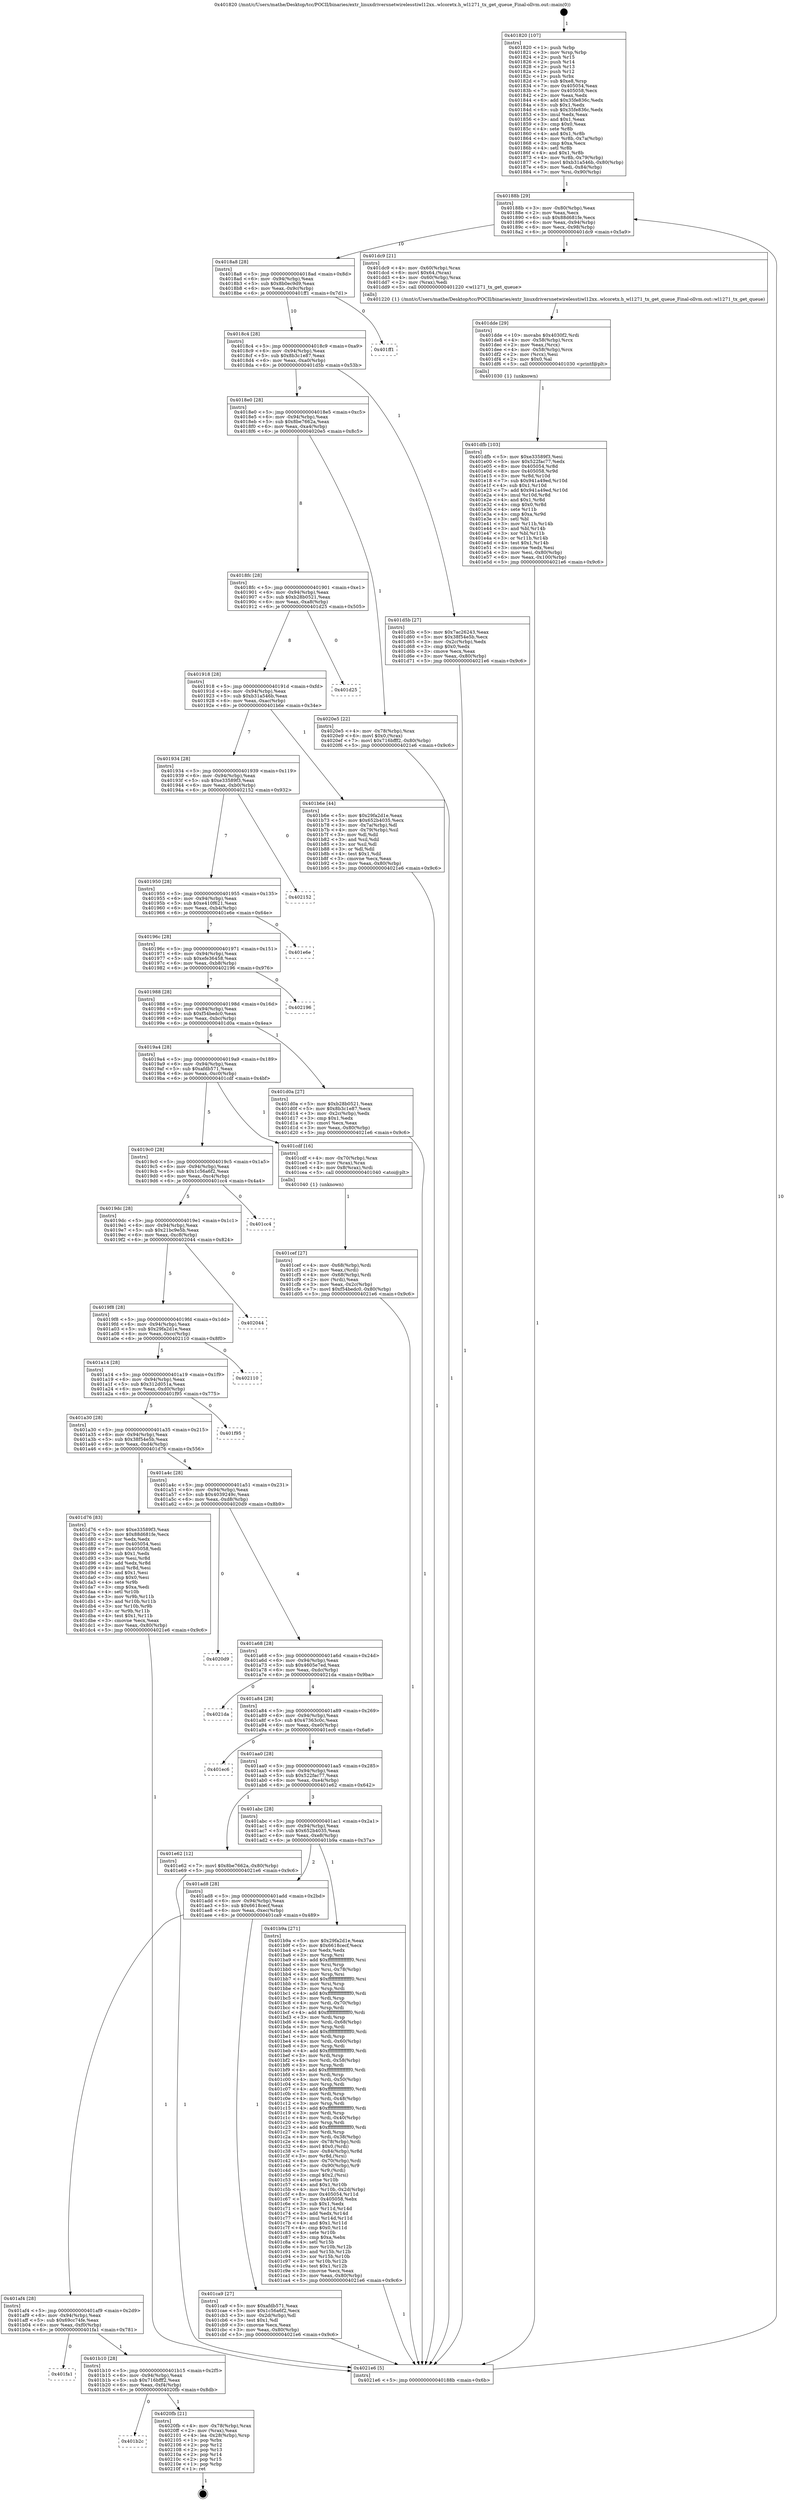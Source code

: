 digraph "0x401820" {
  label = "0x401820 (/mnt/c/Users/mathe/Desktop/tcc/POCII/binaries/extr_linuxdriversnetwirelesstiwl12xx..wlcoretx.h_wl1271_tx_get_queue_Final-ollvm.out::main(0))"
  labelloc = "t"
  node[shape=record]

  Entry [label="",width=0.3,height=0.3,shape=circle,fillcolor=black,style=filled]
  "0x40188b" [label="{
     0x40188b [29]\l
     | [instrs]\l
     &nbsp;&nbsp;0x40188b \<+3\>: mov -0x80(%rbp),%eax\l
     &nbsp;&nbsp;0x40188e \<+2\>: mov %eax,%ecx\l
     &nbsp;&nbsp;0x401890 \<+6\>: sub $0x88d681fe,%ecx\l
     &nbsp;&nbsp;0x401896 \<+6\>: mov %eax,-0x94(%rbp)\l
     &nbsp;&nbsp;0x40189c \<+6\>: mov %ecx,-0x98(%rbp)\l
     &nbsp;&nbsp;0x4018a2 \<+6\>: je 0000000000401dc9 \<main+0x5a9\>\l
  }"]
  "0x401dc9" [label="{
     0x401dc9 [21]\l
     | [instrs]\l
     &nbsp;&nbsp;0x401dc9 \<+4\>: mov -0x60(%rbp),%rax\l
     &nbsp;&nbsp;0x401dcd \<+6\>: movl $0x64,(%rax)\l
     &nbsp;&nbsp;0x401dd3 \<+4\>: mov -0x60(%rbp),%rax\l
     &nbsp;&nbsp;0x401dd7 \<+2\>: mov (%rax),%edi\l
     &nbsp;&nbsp;0x401dd9 \<+5\>: call 0000000000401220 \<wl1271_tx_get_queue\>\l
     | [calls]\l
     &nbsp;&nbsp;0x401220 \{1\} (/mnt/c/Users/mathe/Desktop/tcc/POCII/binaries/extr_linuxdriversnetwirelesstiwl12xx..wlcoretx.h_wl1271_tx_get_queue_Final-ollvm.out::wl1271_tx_get_queue)\l
  }"]
  "0x4018a8" [label="{
     0x4018a8 [28]\l
     | [instrs]\l
     &nbsp;&nbsp;0x4018a8 \<+5\>: jmp 00000000004018ad \<main+0x8d\>\l
     &nbsp;&nbsp;0x4018ad \<+6\>: mov -0x94(%rbp),%eax\l
     &nbsp;&nbsp;0x4018b3 \<+5\>: sub $0x8b0ec9d9,%eax\l
     &nbsp;&nbsp;0x4018b8 \<+6\>: mov %eax,-0x9c(%rbp)\l
     &nbsp;&nbsp;0x4018be \<+6\>: je 0000000000401ff1 \<main+0x7d1\>\l
  }"]
  Exit [label="",width=0.3,height=0.3,shape=circle,fillcolor=black,style=filled,peripheries=2]
  "0x401ff1" [label="{
     0x401ff1\l
  }", style=dashed]
  "0x4018c4" [label="{
     0x4018c4 [28]\l
     | [instrs]\l
     &nbsp;&nbsp;0x4018c4 \<+5\>: jmp 00000000004018c9 \<main+0xa9\>\l
     &nbsp;&nbsp;0x4018c9 \<+6\>: mov -0x94(%rbp),%eax\l
     &nbsp;&nbsp;0x4018cf \<+5\>: sub $0x8b3c1e87,%eax\l
     &nbsp;&nbsp;0x4018d4 \<+6\>: mov %eax,-0xa0(%rbp)\l
     &nbsp;&nbsp;0x4018da \<+6\>: je 0000000000401d5b \<main+0x53b\>\l
  }"]
  "0x401b2c" [label="{
     0x401b2c\l
  }", style=dashed]
  "0x401d5b" [label="{
     0x401d5b [27]\l
     | [instrs]\l
     &nbsp;&nbsp;0x401d5b \<+5\>: mov $0x7ac26243,%eax\l
     &nbsp;&nbsp;0x401d60 \<+5\>: mov $0x38f54e5b,%ecx\l
     &nbsp;&nbsp;0x401d65 \<+3\>: mov -0x2c(%rbp),%edx\l
     &nbsp;&nbsp;0x401d68 \<+3\>: cmp $0x0,%edx\l
     &nbsp;&nbsp;0x401d6b \<+3\>: cmove %ecx,%eax\l
     &nbsp;&nbsp;0x401d6e \<+3\>: mov %eax,-0x80(%rbp)\l
     &nbsp;&nbsp;0x401d71 \<+5\>: jmp 00000000004021e6 \<main+0x9c6\>\l
  }"]
  "0x4018e0" [label="{
     0x4018e0 [28]\l
     | [instrs]\l
     &nbsp;&nbsp;0x4018e0 \<+5\>: jmp 00000000004018e5 \<main+0xc5\>\l
     &nbsp;&nbsp;0x4018e5 \<+6\>: mov -0x94(%rbp),%eax\l
     &nbsp;&nbsp;0x4018eb \<+5\>: sub $0x8be7662a,%eax\l
     &nbsp;&nbsp;0x4018f0 \<+6\>: mov %eax,-0xa4(%rbp)\l
     &nbsp;&nbsp;0x4018f6 \<+6\>: je 00000000004020e5 \<main+0x8c5\>\l
  }"]
  "0x4020fb" [label="{
     0x4020fb [21]\l
     | [instrs]\l
     &nbsp;&nbsp;0x4020fb \<+4\>: mov -0x78(%rbp),%rax\l
     &nbsp;&nbsp;0x4020ff \<+2\>: mov (%rax),%eax\l
     &nbsp;&nbsp;0x402101 \<+4\>: lea -0x28(%rbp),%rsp\l
     &nbsp;&nbsp;0x402105 \<+1\>: pop %rbx\l
     &nbsp;&nbsp;0x402106 \<+2\>: pop %r12\l
     &nbsp;&nbsp;0x402108 \<+2\>: pop %r13\l
     &nbsp;&nbsp;0x40210a \<+2\>: pop %r14\l
     &nbsp;&nbsp;0x40210c \<+2\>: pop %r15\l
     &nbsp;&nbsp;0x40210e \<+1\>: pop %rbp\l
     &nbsp;&nbsp;0x40210f \<+1\>: ret\l
  }"]
  "0x4020e5" [label="{
     0x4020e5 [22]\l
     | [instrs]\l
     &nbsp;&nbsp;0x4020e5 \<+4\>: mov -0x78(%rbp),%rax\l
     &nbsp;&nbsp;0x4020e9 \<+6\>: movl $0x0,(%rax)\l
     &nbsp;&nbsp;0x4020ef \<+7\>: movl $0x716bfff2,-0x80(%rbp)\l
     &nbsp;&nbsp;0x4020f6 \<+5\>: jmp 00000000004021e6 \<main+0x9c6\>\l
  }"]
  "0x4018fc" [label="{
     0x4018fc [28]\l
     | [instrs]\l
     &nbsp;&nbsp;0x4018fc \<+5\>: jmp 0000000000401901 \<main+0xe1\>\l
     &nbsp;&nbsp;0x401901 \<+6\>: mov -0x94(%rbp),%eax\l
     &nbsp;&nbsp;0x401907 \<+5\>: sub $0xb28b0521,%eax\l
     &nbsp;&nbsp;0x40190c \<+6\>: mov %eax,-0xa8(%rbp)\l
     &nbsp;&nbsp;0x401912 \<+6\>: je 0000000000401d25 \<main+0x505\>\l
  }"]
  "0x401b10" [label="{
     0x401b10 [28]\l
     | [instrs]\l
     &nbsp;&nbsp;0x401b10 \<+5\>: jmp 0000000000401b15 \<main+0x2f5\>\l
     &nbsp;&nbsp;0x401b15 \<+6\>: mov -0x94(%rbp),%eax\l
     &nbsp;&nbsp;0x401b1b \<+5\>: sub $0x716bfff2,%eax\l
     &nbsp;&nbsp;0x401b20 \<+6\>: mov %eax,-0xf4(%rbp)\l
     &nbsp;&nbsp;0x401b26 \<+6\>: je 00000000004020fb \<main+0x8db\>\l
  }"]
  "0x401d25" [label="{
     0x401d25\l
  }", style=dashed]
  "0x401918" [label="{
     0x401918 [28]\l
     | [instrs]\l
     &nbsp;&nbsp;0x401918 \<+5\>: jmp 000000000040191d \<main+0xfd\>\l
     &nbsp;&nbsp;0x40191d \<+6\>: mov -0x94(%rbp),%eax\l
     &nbsp;&nbsp;0x401923 \<+5\>: sub $0xb31a546b,%eax\l
     &nbsp;&nbsp;0x401928 \<+6\>: mov %eax,-0xac(%rbp)\l
     &nbsp;&nbsp;0x40192e \<+6\>: je 0000000000401b6e \<main+0x34e\>\l
  }"]
  "0x401fa1" [label="{
     0x401fa1\l
  }", style=dashed]
  "0x401b6e" [label="{
     0x401b6e [44]\l
     | [instrs]\l
     &nbsp;&nbsp;0x401b6e \<+5\>: mov $0x29fa2d1e,%eax\l
     &nbsp;&nbsp;0x401b73 \<+5\>: mov $0x652b4035,%ecx\l
     &nbsp;&nbsp;0x401b78 \<+3\>: mov -0x7a(%rbp),%dl\l
     &nbsp;&nbsp;0x401b7b \<+4\>: mov -0x79(%rbp),%sil\l
     &nbsp;&nbsp;0x401b7f \<+3\>: mov %dl,%dil\l
     &nbsp;&nbsp;0x401b82 \<+3\>: and %sil,%dil\l
     &nbsp;&nbsp;0x401b85 \<+3\>: xor %sil,%dl\l
     &nbsp;&nbsp;0x401b88 \<+3\>: or %dl,%dil\l
     &nbsp;&nbsp;0x401b8b \<+4\>: test $0x1,%dil\l
     &nbsp;&nbsp;0x401b8f \<+3\>: cmovne %ecx,%eax\l
     &nbsp;&nbsp;0x401b92 \<+3\>: mov %eax,-0x80(%rbp)\l
     &nbsp;&nbsp;0x401b95 \<+5\>: jmp 00000000004021e6 \<main+0x9c6\>\l
  }"]
  "0x401934" [label="{
     0x401934 [28]\l
     | [instrs]\l
     &nbsp;&nbsp;0x401934 \<+5\>: jmp 0000000000401939 \<main+0x119\>\l
     &nbsp;&nbsp;0x401939 \<+6\>: mov -0x94(%rbp),%eax\l
     &nbsp;&nbsp;0x40193f \<+5\>: sub $0xe33589f3,%eax\l
     &nbsp;&nbsp;0x401944 \<+6\>: mov %eax,-0xb0(%rbp)\l
     &nbsp;&nbsp;0x40194a \<+6\>: je 0000000000402152 \<main+0x932\>\l
  }"]
  "0x4021e6" [label="{
     0x4021e6 [5]\l
     | [instrs]\l
     &nbsp;&nbsp;0x4021e6 \<+5\>: jmp 000000000040188b \<main+0x6b\>\l
  }"]
  "0x401820" [label="{
     0x401820 [107]\l
     | [instrs]\l
     &nbsp;&nbsp;0x401820 \<+1\>: push %rbp\l
     &nbsp;&nbsp;0x401821 \<+3\>: mov %rsp,%rbp\l
     &nbsp;&nbsp;0x401824 \<+2\>: push %r15\l
     &nbsp;&nbsp;0x401826 \<+2\>: push %r14\l
     &nbsp;&nbsp;0x401828 \<+2\>: push %r13\l
     &nbsp;&nbsp;0x40182a \<+2\>: push %r12\l
     &nbsp;&nbsp;0x40182c \<+1\>: push %rbx\l
     &nbsp;&nbsp;0x40182d \<+7\>: sub $0xe8,%rsp\l
     &nbsp;&nbsp;0x401834 \<+7\>: mov 0x405054,%eax\l
     &nbsp;&nbsp;0x40183b \<+7\>: mov 0x405058,%ecx\l
     &nbsp;&nbsp;0x401842 \<+2\>: mov %eax,%edx\l
     &nbsp;&nbsp;0x401844 \<+6\>: add $0x35fe836c,%edx\l
     &nbsp;&nbsp;0x40184a \<+3\>: sub $0x1,%edx\l
     &nbsp;&nbsp;0x40184d \<+6\>: sub $0x35fe836c,%edx\l
     &nbsp;&nbsp;0x401853 \<+3\>: imul %edx,%eax\l
     &nbsp;&nbsp;0x401856 \<+3\>: and $0x1,%eax\l
     &nbsp;&nbsp;0x401859 \<+3\>: cmp $0x0,%eax\l
     &nbsp;&nbsp;0x40185c \<+4\>: sete %r8b\l
     &nbsp;&nbsp;0x401860 \<+4\>: and $0x1,%r8b\l
     &nbsp;&nbsp;0x401864 \<+4\>: mov %r8b,-0x7a(%rbp)\l
     &nbsp;&nbsp;0x401868 \<+3\>: cmp $0xa,%ecx\l
     &nbsp;&nbsp;0x40186b \<+4\>: setl %r8b\l
     &nbsp;&nbsp;0x40186f \<+4\>: and $0x1,%r8b\l
     &nbsp;&nbsp;0x401873 \<+4\>: mov %r8b,-0x79(%rbp)\l
     &nbsp;&nbsp;0x401877 \<+7\>: movl $0xb31a546b,-0x80(%rbp)\l
     &nbsp;&nbsp;0x40187e \<+6\>: mov %edi,-0x84(%rbp)\l
     &nbsp;&nbsp;0x401884 \<+7\>: mov %rsi,-0x90(%rbp)\l
  }"]
  "0x401dfb" [label="{
     0x401dfb [103]\l
     | [instrs]\l
     &nbsp;&nbsp;0x401dfb \<+5\>: mov $0xe33589f3,%esi\l
     &nbsp;&nbsp;0x401e00 \<+5\>: mov $0x522fac77,%edx\l
     &nbsp;&nbsp;0x401e05 \<+8\>: mov 0x405054,%r8d\l
     &nbsp;&nbsp;0x401e0d \<+8\>: mov 0x405058,%r9d\l
     &nbsp;&nbsp;0x401e15 \<+3\>: mov %r8d,%r10d\l
     &nbsp;&nbsp;0x401e18 \<+7\>: sub $0x941a49ed,%r10d\l
     &nbsp;&nbsp;0x401e1f \<+4\>: sub $0x1,%r10d\l
     &nbsp;&nbsp;0x401e23 \<+7\>: add $0x941a49ed,%r10d\l
     &nbsp;&nbsp;0x401e2a \<+4\>: imul %r10d,%r8d\l
     &nbsp;&nbsp;0x401e2e \<+4\>: and $0x1,%r8d\l
     &nbsp;&nbsp;0x401e32 \<+4\>: cmp $0x0,%r8d\l
     &nbsp;&nbsp;0x401e36 \<+4\>: sete %r11b\l
     &nbsp;&nbsp;0x401e3a \<+4\>: cmp $0xa,%r9d\l
     &nbsp;&nbsp;0x401e3e \<+3\>: setl %bl\l
     &nbsp;&nbsp;0x401e41 \<+3\>: mov %r11b,%r14b\l
     &nbsp;&nbsp;0x401e44 \<+3\>: and %bl,%r14b\l
     &nbsp;&nbsp;0x401e47 \<+3\>: xor %bl,%r11b\l
     &nbsp;&nbsp;0x401e4a \<+3\>: or %r11b,%r14b\l
     &nbsp;&nbsp;0x401e4d \<+4\>: test $0x1,%r14b\l
     &nbsp;&nbsp;0x401e51 \<+3\>: cmovne %edx,%esi\l
     &nbsp;&nbsp;0x401e54 \<+3\>: mov %esi,-0x80(%rbp)\l
     &nbsp;&nbsp;0x401e57 \<+6\>: mov %eax,-0x100(%rbp)\l
     &nbsp;&nbsp;0x401e5d \<+5\>: jmp 00000000004021e6 \<main+0x9c6\>\l
  }"]
  "0x402152" [label="{
     0x402152\l
  }", style=dashed]
  "0x401950" [label="{
     0x401950 [28]\l
     | [instrs]\l
     &nbsp;&nbsp;0x401950 \<+5\>: jmp 0000000000401955 \<main+0x135\>\l
     &nbsp;&nbsp;0x401955 \<+6\>: mov -0x94(%rbp),%eax\l
     &nbsp;&nbsp;0x40195b \<+5\>: sub $0xe410f621,%eax\l
     &nbsp;&nbsp;0x401960 \<+6\>: mov %eax,-0xb4(%rbp)\l
     &nbsp;&nbsp;0x401966 \<+6\>: je 0000000000401e6e \<main+0x64e\>\l
  }"]
  "0x401dde" [label="{
     0x401dde [29]\l
     | [instrs]\l
     &nbsp;&nbsp;0x401dde \<+10\>: movabs $0x4030f2,%rdi\l
     &nbsp;&nbsp;0x401de8 \<+4\>: mov -0x58(%rbp),%rcx\l
     &nbsp;&nbsp;0x401dec \<+2\>: mov %eax,(%rcx)\l
     &nbsp;&nbsp;0x401dee \<+4\>: mov -0x58(%rbp),%rcx\l
     &nbsp;&nbsp;0x401df2 \<+2\>: mov (%rcx),%esi\l
     &nbsp;&nbsp;0x401df4 \<+2\>: mov $0x0,%al\l
     &nbsp;&nbsp;0x401df6 \<+5\>: call 0000000000401030 \<printf@plt\>\l
     | [calls]\l
     &nbsp;&nbsp;0x401030 \{1\} (unknown)\l
  }"]
  "0x401e6e" [label="{
     0x401e6e\l
  }", style=dashed]
  "0x40196c" [label="{
     0x40196c [28]\l
     | [instrs]\l
     &nbsp;&nbsp;0x40196c \<+5\>: jmp 0000000000401971 \<main+0x151\>\l
     &nbsp;&nbsp;0x401971 \<+6\>: mov -0x94(%rbp),%eax\l
     &nbsp;&nbsp;0x401977 \<+5\>: sub $0xefe36458,%eax\l
     &nbsp;&nbsp;0x40197c \<+6\>: mov %eax,-0xb8(%rbp)\l
     &nbsp;&nbsp;0x401982 \<+6\>: je 0000000000402196 \<main+0x976\>\l
  }"]
  "0x401cef" [label="{
     0x401cef [27]\l
     | [instrs]\l
     &nbsp;&nbsp;0x401cef \<+4\>: mov -0x68(%rbp),%rdi\l
     &nbsp;&nbsp;0x401cf3 \<+2\>: mov %eax,(%rdi)\l
     &nbsp;&nbsp;0x401cf5 \<+4\>: mov -0x68(%rbp),%rdi\l
     &nbsp;&nbsp;0x401cf9 \<+2\>: mov (%rdi),%eax\l
     &nbsp;&nbsp;0x401cfb \<+3\>: mov %eax,-0x2c(%rbp)\l
     &nbsp;&nbsp;0x401cfe \<+7\>: movl $0xf54bedc0,-0x80(%rbp)\l
     &nbsp;&nbsp;0x401d05 \<+5\>: jmp 00000000004021e6 \<main+0x9c6\>\l
  }"]
  "0x402196" [label="{
     0x402196\l
  }", style=dashed]
  "0x401988" [label="{
     0x401988 [28]\l
     | [instrs]\l
     &nbsp;&nbsp;0x401988 \<+5\>: jmp 000000000040198d \<main+0x16d\>\l
     &nbsp;&nbsp;0x40198d \<+6\>: mov -0x94(%rbp),%eax\l
     &nbsp;&nbsp;0x401993 \<+5\>: sub $0xf54bedc0,%eax\l
     &nbsp;&nbsp;0x401998 \<+6\>: mov %eax,-0xbc(%rbp)\l
     &nbsp;&nbsp;0x40199e \<+6\>: je 0000000000401d0a \<main+0x4ea\>\l
  }"]
  "0x401af4" [label="{
     0x401af4 [28]\l
     | [instrs]\l
     &nbsp;&nbsp;0x401af4 \<+5\>: jmp 0000000000401af9 \<main+0x2d9\>\l
     &nbsp;&nbsp;0x401af9 \<+6\>: mov -0x94(%rbp),%eax\l
     &nbsp;&nbsp;0x401aff \<+5\>: sub $0x69cc74fe,%eax\l
     &nbsp;&nbsp;0x401b04 \<+6\>: mov %eax,-0xf0(%rbp)\l
     &nbsp;&nbsp;0x401b0a \<+6\>: je 0000000000401fa1 \<main+0x781\>\l
  }"]
  "0x401d0a" [label="{
     0x401d0a [27]\l
     | [instrs]\l
     &nbsp;&nbsp;0x401d0a \<+5\>: mov $0xb28b0521,%eax\l
     &nbsp;&nbsp;0x401d0f \<+5\>: mov $0x8b3c1e87,%ecx\l
     &nbsp;&nbsp;0x401d14 \<+3\>: mov -0x2c(%rbp),%edx\l
     &nbsp;&nbsp;0x401d17 \<+3\>: cmp $0x1,%edx\l
     &nbsp;&nbsp;0x401d1a \<+3\>: cmovl %ecx,%eax\l
     &nbsp;&nbsp;0x401d1d \<+3\>: mov %eax,-0x80(%rbp)\l
     &nbsp;&nbsp;0x401d20 \<+5\>: jmp 00000000004021e6 \<main+0x9c6\>\l
  }"]
  "0x4019a4" [label="{
     0x4019a4 [28]\l
     | [instrs]\l
     &nbsp;&nbsp;0x4019a4 \<+5\>: jmp 00000000004019a9 \<main+0x189\>\l
     &nbsp;&nbsp;0x4019a9 \<+6\>: mov -0x94(%rbp),%eax\l
     &nbsp;&nbsp;0x4019af \<+5\>: sub $0xafdb571,%eax\l
     &nbsp;&nbsp;0x4019b4 \<+6\>: mov %eax,-0xc0(%rbp)\l
     &nbsp;&nbsp;0x4019ba \<+6\>: je 0000000000401cdf \<main+0x4bf\>\l
  }"]
  "0x401ca9" [label="{
     0x401ca9 [27]\l
     | [instrs]\l
     &nbsp;&nbsp;0x401ca9 \<+5\>: mov $0xafdb571,%eax\l
     &nbsp;&nbsp;0x401cae \<+5\>: mov $0x1c56a6f2,%ecx\l
     &nbsp;&nbsp;0x401cb3 \<+3\>: mov -0x2d(%rbp),%dl\l
     &nbsp;&nbsp;0x401cb6 \<+3\>: test $0x1,%dl\l
     &nbsp;&nbsp;0x401cb9 \<+3\>: cmovne %ecx,%eax\l
     &nbsp;&nbsp;0x401cbc \<+3\>: mov %eax,-0x80(%rbp)\l
     &nbsp;&nbsp;0x401cbf \<+5\>: jmp 00000000004021e6 \<main+0x9c6\>\l
  }"]
  "0x401cdf" [label="{
     0x401cdf [16]\l
     | [instrs]\l
     &nbsp;&nbsp;0x401cdf \<+4\>: mov -0x70(%rbp),%rax\l
     &nbsp;&nbsp;0x401ce3 \<+3\>: mov (%rax),%rax\l
     &nbsp;&nbsp;0x401ce6 \<+4\>: mov 0x8(%rax),%rdi\l
     &nbsp;&nbsp;0x401cea \<+5\>: call 0000000000401040 \<atoi@plt\>\l
     | [calls]\l
     &nbsp;&nbsp;0x401040 \{1\} (unknown)\l
  }"]
  "0x4019c0" [label="{
     0x4019c0 [28]\l
     | [instrs]\l
     &nbsp;&nbsp;0x4019c0 \<+5\>: jmp 00000000004019c5 \<main+0x1a5\>\l
     &nbsp;&nbsp;0x4019c5 \<+6\>: mov -0x94(%rbp),%eax\l
     &nbsp;&nbsp;0x4019cb \<+5\>: sub $0x1c56a6f2,%eax\l
     &nbsp;&nbsp;0x4019d0 \<+6\>: mov %eax,-0xc4(%rbp)\l
     &nbsp;&nbsp;0x4019d6 \<+6\>: je 0000000000401cc4 \<main+0x4a4\>\l
  }"]
  "0x401ad8" [label="{
     0x401ad8 [28]\l
     | [instrs]\l
     &nbsp;&nbsp;0x401ad8 \<+5\>: jmp 0000000000401add \<main+0x2bd\>\l
     &nbsp;&nbsp;0x401add \<+6\>: mov -0x94(%rbp),%eax\l
     &nbsp;&nbsp;0x401ae3 \<+5\>: sub $0x6618cecf,%eax\l
     &nbsp;&nbsp;0x401ae8 \<+6\>: mov %eax,-0xec(%rbp)\l
     &nbsp;&nbsp;0x401aee \<+6\>: je 0000000000401ca9 \<main+0x489\>\l
  }"]
  "0x401cc4" [label="{
     0x401cc4\l
  }", style=dashed]
  "0x4019dc" [label="{
     0x4019dc [28]\l
     | [instrs]\l
     &nbsp;&nbsp;0x4019dc \<+5\>: jmp 00000000004019e1 \<main+0x1c1\>\l
     &nbsp;&nbsp;0x4019e1 \<+6\>: mov -0x94(%rbp),%eax\l
     &nbsp;&nbsp;0x4019e7 \<+5\>: sub $0x21bc9e5b,%eax\l
     &nbsp;&nbsp;0x4019ec \<+6\>: mov %eax,-0xc8(%rbp)\l
     &nbsp;&nbsp;0x4019f2 \<+6\>: je 0000000000402044 \<main+0x824\>\l
  }"]
  "0x401b9a" [label="{
     0x401b9a [271]\l
     | [instrs]\l
     &nbsp;&nbsp;0x401b9a \<+5\>: mov $0x29fa2d1e,%eax\l
     &nbsp;&nbsp;0x401b9f \<+5\>: mov $0x6618cecf,%ecx\l
     &nbsp;&nbsp;0x401ba4 \<+2\>: xor %edx,%edx\l
     &nbsp;&nbsp;0x401ba6 \<+3\>: mov %rsp,%rsi\l
     &nbsp;&nbsp;0x401ba9 \<+4\>: add $0xfffffffffffffff0,%rsi\l
     &nbsp;&nbsp;0x401bad \<+3\>: mov %rsi,%rsp\l
     &nbsp;&nbsp;0x401bb0 \<+4\>: mov %rsi,-0x78(%rbp)\l
     &nbsp;&nbsp;0x401bb4 \<+3\>: mov %rsp,%rsi\l
     &nbsp;&nbsp;0x401bb7 \<+4\>: add $0xfffffffffffffff0,%rsi\l
     &nbsp;&nbsp;0x401bbb \<+3\>: mov %rsi,%rsp\l
     &nbsp;&nbsp;0x401bbe \<+3\>: mov %rsp,%rdi\l
     &nbsp;&nbsp;0x401bc1 \<+4\>: add $0xfffffffffffffff0,%rdi\l
     &nbsp;&nbsp;0x401bc5 \<+3\>: mov %rdi,%rsp\l
     &nbsp;&nbsp;0x401bc8 \<+4\>: mov %rdi,-0x70(%rbp)\l
     &nbsp;&nbsp;0x401bcc \<+3\>: mov %rsp,%rdi\l
     &nbsp;&nbsp;0x401bcf \<+4\>: add $0xfffffffffffffff0,%rdi\l
     &nbsp;&nbsp;0x401bd3 \<+3\>: mov %rdi,%rsp\l
     &nbsp;&nbsp;0x401bd6 \<+4\>: mov %rdi,-0x68(%rbp)\l
     &nbsp;&nbsp;0x401bda \<+3\>: mov %rsp,%rdi\l
     &nbsp;&nbsp;0x401bdd \<+4\>: add $0xfffffffffffffff0,%rdi\l
     &nbsp;&nbsp;0x401be1 \<+3\>: mov %rdi,%rsp\l
     &nbsp;&nbsp;0x401be4 \<+4\>: mov %rdi,-0x60(%rbp)\l
     &nbsp;&nbsp;0x401be8 \<+3\>: mov %rsp,%rdi\l
     &nbsp;&nbsp;0x401beb \<+4\>: add $0xfffffffffffffff0,%rdi\l
     &nbsp;&nbsp;0x401bef \<+3\>: mov %rdi,%rsp\l
     &nbsp;&nbsp;0x401bf2 \<+4\>: mov %rdi,-0x58(%rbp)\l
     &nbsp;&nbsp;0x401bf6 \<+3\>: mov %rsp,%rdi\l
     &nbsp;&nbsp;0x401bf9 \<+4\>: add $0xfffffffffffffff0,%rdi\l
     &nbsp;&nbsp;0x401bfd \<+3\>: mov %rdi,%rsp\l
     &nbsp;&nbsp;0x401c00 \<+4\>: mov %rdi,-0x50(%rbp)\l
     &nbsp;&nbsp;0x401c04 \<+3\>: mov %rsp,%rdi\l
     &nbsp;&nbsp;0x401c07 \<+4\>: add $0xfffffffffffffff0,%rdi\l
     &nbsp;&nbsp;0x401c0b \<+3\>: mov %rdi,%rsp\l
     &nbsp;&nbsp;0x401c0e \<+4\>: mov %rdi,-0x48(%rbp)\l
     &nbsp;&nbsp;0x401c12 \<+3\>: mov %rsp,%rdi\l
     &nbsp;&nbsp;0x401c15 \<+4\>: add $0xfffffffffffffff0,%rdi\l
     &nbsp;&nbsp;0x401c19 \<+3\>: mov %rdi,%rsp\l
     &nbsp;&nbsp;0x401c1c \<+4\>: mov %rdi,-0x40(%rbp)\l
     &nbsp;&nbsp;0x401c20 \<+3\>: mov %rsp,%rdi\l
     &nbsp;&nbsp;0x401c23 \<+4\>: add $0xfffffffffffffff0,%rdi\l
     &nbsp;&nbsp;0x401c27 \<+3\>: mov %rdi,%rsp\l
     &nbsp;&nbsp;0x401c2a \<+4\>: mov %rdi,-0x38(%rbp)\l
     &nbsp;&nbsp;0x401c2e \<+4\>: mov -0x78(%rbp),%rdi\l
     &nbsp;&nbsp;0x401c32 \<+6\>: movl $0x0,(%rdi)\l
     &nbsp;&nbsp;0x401c38 \<+7\>: mov -0x84(%rbp),%r8d\l
     &nbsp;&nbsp;0x401c3f \<+3\>: mov %r8d,(%rsi)\l
     &nbsp;&nbsp;0x401c42 \<+4\>: mov -0x70(%rbp),%rdi\l
     &nbsp;&nbsp;0x401c46 \<+7\>: mov -0x90(%rbp),%r9\l
     &nbsp;&nbsp;0x401c4d \<+3\>: mov %r9,(%rdi)\l
     &nbsp;&nbsp;0x401c50 \<+3\>: cmpl $0x2,(%rsi)\l
     &nbsp;&nbsp;0x401c53 \<+4\>: setne %r10b\l
     &nbsp;&nbsp;0x401c57 \<+4\>: and $0x1,%r10b\l
     &nbsp;&nbsp;0x401c5b \<+4\>: mov %r10b,-0x2d(%rbp)\l
     &nbsp;&nbsp;0x401c5f \<+8\>: mov 0x405054,%r11d\l
     &nbsp;&nbsp;0x401c67 \<+7\>: mov 0x405058,%ebx\l
     &nbsp;&nbsp;0x401c6e \<+3\>: sub $0x1,%edx\l
     &nbsp;&nbsp;0x401c71 \<+3\>: mov %r11d,%r14d\l
     &nbsp;&nbsp;0x401c74 \<+3\>: add %edx,%r14d\l
     &nbsp;&nbsp;0x401c77 \<+4\>: imul %r14d,%r11d\l
     &nbsp;&nbsp;0x401c7b \<+4\>: and $0x1,%r11d\l
     &nbsp;&nbsp;0x401c7f \<+4\>: cmp $0x0,%r11d\l
     &nbsp;&nbsp;0x401c83 \<+4\>: sete %r10b\l
     &nbsp;&nbsp;0x401c87 \<+3\>: cmp $0xa,%ebx\l
     &nbsp;&nbsp;0x401c8a \<+4\>: setl %r15b\l
     &nbsp;&nbsp;0x401c8e \<+3\>: mov %r10b,%r12b\l
     &nbsp;&nbsp;0x401c91 \<+3\>: and %r15b,%r12b\l
     &nbsp;&nbsp;0x401c94 \<+3\>: xor %r15b,%r10b\l
     &nbsp;&nbsp;0x401c97 \<+3\>: or %r10b,%r12b\l
     &nbsp;&nbsp;0x401c9a \<+4\>: test $0x1,%r12b\l
     &nbsp;&nbsp;0x401c9e \<+3\>: cmovne %ecx,%eax\l
     &nbsp;&nbsp;0x401ca1 \<+3\>: mov %eax,-0x80(%rbp)\l
     &nbsp;&nbsp;0x401ca4 \<+5\>: jmp 00000000004021e6 \<main+0x9c6\>\l
  }"]
  "0x402044" [label="{
     0x402044\l
  }", style=dashed]
  "0x4019f8" [label="{
     0x4019f8 [28]\l
     | [instrs]\l
     &nbsp;&nbsp;0x4019f8 \<+5\>: jmp 00000000004019fd \<main+0x1dd\>\l
     &nbsp;&nbsp;0x4019fd \<+6\>: mov -0x94(%rbp),%eax\l
     &nbsp;&nbsp;0x401a03 \<+5\>: sub $0x29fa2d1e,%eax\l
     &nbsp;&nbsp;0x401a08 \<+6\>: mov %eax,-0xcc(%rbp)\l
     &nbsp;&nbsp;0x401a0e \<+6\>: je 0000000000402110 \<main+0x8f0\>\l
  }"]
  "0x401abc" [label="{
     0x401abc [28]\l
     | [instrs]\l
     &nbsp;&nbsp;0x401abc \<+5\>: jmp 0000000000401ac1 \<main+0x2a1\>\l
     &nbsp;&nbsp;0x401ac1 \<+6\>: mov -0x94(%rbp),%eax\l
     &nbsp;&nbsp;0x401ac7 \<+5\>: sub $0x652b4035,%eax\l
     &nbsp;&nbsp;0x401acc \<+6\>: mov %eax,-0xe8(%rbp)\l
     &nbsp;&nbsp;0x401ad2 \<+6\>: je 0000000000401b9a \<main+0x37a\>\l
  }"]
  "0x402110" [label="{
     0x402110\l
  }", style=dashed]
  "0x401a14" [label="{
     0x401a14 [28]\l
     | [instrs]\l
     &nbsp;&nbsp;0x401a14 \<+5\>: jmp 0000000000401a19 \<main+0x1f9\>\l
     &nbsp;&nbsp;0x401a19 \<+6\>: mov -0x94(%rbp),%eax\l
     &nbsp;&nbsp;0x401a1f \<+5\>: sub $0x312d051a,%eax\l
     &nbsp;&nbsp;0x401a24 \<+6\>: mov %eax,-0xd0(%rbp)\l
     &nbsp;&nbsp;0x401a2a \<+6\>: je 0000000000401f95 \<main+0x775\>\l
  }"]
  "0x401e62" [label="{
     0x401e62 [12]\l
     | [instrs]\l
     &nbsp;&nbsp;0x401e62 \<+7\>: movl $0x8be7662a,-0x80(%rbp)\l
     &nbsp;&nbsp;0x401e69 \<+5\>: jmp 00000000004021e6 \<main+0x9c6\>\l
  }"]
  "0x401f95" [label="{
     0x401f95\l
  }", style=dashed]
  "0x401a30" [label="{
     0x401a30 [28]\l
     | [instrs]\l
     &nbsp;&nbsp;0x401a30 \<+5\>: jmp 0000000000401a35 \<main+0x215\>\l
     &nbsp;&nbsp;0x401a35 \<+6\>: mov -0x94(%rbp),%eax\l
     &nbsp;&nbsp;0x401a3b \<+5\>: sub $0x38f54e5b,%eax\l
     &nbsp;&nbsp;0x401a40 \<+6\>: mov %eax,-0xd4(%rbp)\l
     &nbsp;&nbsp;0x401a46 \<+6\>: je 0000000000401d76 \<main+0x556\>\l
  }"]
  "0x401aa0" [label="{
     0x401aa0 [28]\l
     | [instrs]\l
     &nbsp;&nbsp;0x401aa0 \<+5\>: jmp 0000000000401aa5 \<main+0x285\>\l
     &nbsp;&nbsp;0x401aa5 \<+6\>: mov -0x94(%rbp),%eax\l
     &nbsp;&nbsp;0x401aab \<+5\>: sub $0x522fac77,%eax\l
     &nbsp;&nbsp;0x401ab0 \<+6\>: mov %eax,-0xe4(%rbp)\l
     &nbsp;&nbsp;0x401ab6 \<+6\>: je 0000000000401e62 \<main+0x642\>\l
  }"]
  "0x401d76" [label="{
     0x401d76 [83]\l
     | [instrs]\l
     &nbsp;&nbsp;0x401d76 \<+5\>: mov $0xe33589f3,%eax\l
     &nbsp;&nbsp;0x401d7b \<+5\>: mov $0x88d681fe,%ecx\l
     &nbsp;&nbsp;0x401d80 \<+2\>: xor %edx,%edx\l
     &nbsp;&nbsp;0x401d82 \<+7\>: mov 0x405054,%esi\l
     &nbsp;&nbsp;0x401d89 \<+7\>: mov 0x405058,%edi\l
     &nbsp;&nbsp;0x401d90 \<+3\>: sub $0x1,%edx\l
     &nbsp;&nbsp;0x401d93 \<+3\>: mov %esi,%r8d\l
     &nbsp;&nbsp;0x401d96 \<+3\>: add %edx,%r8d\l
     &nbsp;&nbsp;0x401d99 \<+4\>: imul %r8d,%esi\l
     &nbsp;&nbsp;0x401d9d \<+3\>: and $0x1,%esi\l
     &nbsp;&nbsp;0x401da0 \<+3\>: cmp $0x0,%esi\l
     &nbsp;&nbsp;0x401da3 \<+4\>: sete %r9b\l
     &nbsp;&nbsp;0x401da7 \<+3\>: cmp $0xa,%edi\l
     &nbsp;&nbsp;0x401daa \<+4\>: setl %r10b\l
     &nbsp;&nbsp;0x401dae \<+3\>: mov %r9b,%r11b\l
     &nbsp;&nbsp;0x401db1 \<+3\>: and %r10b,%r11b\l
     &nbsp;&nbsp;0x401db4 \<+3\>: xor %r10b,%r9b\l
     &nbsp;&nbsp;0x401db7 \<+3\>: or %r9b,%r11b\l
     &nbsp;&nbsp;0x401dba \<+4\>: test $0x1,%r11b\l
     &nbsp;&nbsp;0x401dbe \<+3\>: cmovne %ecx,%eax\l
     &nbsp;&nbsp;0x401dc1 \<+3\>: mov %eax,-0x80(%rbp)\l
     &nbsp;&nbsp;0x401dc4 \<+5\>: jmp 00000000004021e6 \<main+0x9c6\>\l
  }"]
  "0x401a4c" [label="{
     0x401a4c [28]\l
     | [instrs]\l
     &nbsp;&nbsp;0x401a4c \<+5\>: jmp 0000000000401a51 \<main+0x231\>\l
     &nbsp;&nbsp;0x401a51 \<+6\>: mov -0x94(%rbp),%eax\l
     &nbsp;&nbsp;0x401a57 \<+5\>: sub $0x4039249c,%eax\l
     &nbsp;&nbsp;0x401a5c \<+6\>: mov %eax,-0xd8(%rbp)\l
     &nbsp;&nbsp;0x401a62 \<+6\>: je 00000000004020d9 \<main+0x8b9\>\l
  }"]
  "0x401ec6" [label="{
     0x401ec6\l
  }", style=dashed]
  "0x4020d9" [label="{
     0x4020d9\l
  }", style=dashed]
  "0x401a68" [label="{
     0x401a68 [28]\l
     | [instrs]\l
     &nbsp;&nbsp;0x401a68 \<+5\>: jmp 0000000000401a6d \<main+0x24d\>\l
     &nbsp;&nbsp;0x401a6d \<+6\>: mov -0x94(%rbp),%eax\l
     &nbsp;&nbsp;0x401a73 \<+5\>: sub $0x4605e7ed,%eax\l
     &nbsp;&nbsp;0x401a78 \<+6\>: mov %eax,-0xdc(%rbp)\l
     &nbsp;&nbsp;0x401a7e \<+6\>: je 00000000004021da \<main+0x9ba\>\l
  }"]
  "0x401a84" [label="{
     0x401a84 [28]\l
     | [instrs]\l
     &nbsp;&nbsp;0x401a84 \<+5\>: jmp 0000000000401a89 \<main+0x269\>\l
     &nbsp;&nbsp;0x401a89 \<+6\>: mov -0x94(%rbp),%eax\l
     &nbsp;&nbsp;0x401a8f \<+5\>: sub $0x47363c0c,%eax\l
     &nbsp;&nbsp;0x401a94 \<+6\>: mov %eax,-0xe0(%rbp)\l
     &nbsp;&nbsp;0x401a9a \<+6\>: je 0000000000401ec6 \<main+0x6a6\>\l
  }"]
  "0x4021da" [label="{
     0x4021da\l
  }", style=dashed]
  Entry -> "0x401820" [label=" 1"]
  "0x40188b" -> "0x401dc9" [label=" 1"]
  "0x40188b" -> "0x4018a8" [label=" 10"]
  "0x4020fb" -> Exit [label=" 1"]
  "0x4018a8" -> "0x401ff1" [label=" 0"]
  "0x4018a8" -> "0x4018c4" [label=" 10"]
  "0x401b10" -> "0x401b2c" [label=" 0"]
  "0x4018c4" -> "0x401d5b" [label=" 1"]
  "0x4018c4" -> "0x4018e0" [label=" 9"]
  "0x401b10" -> "0x4020fb" [label=" 1"]
  "0x4018e0" -> "0x4020e5" [label=" 1"]
  "0x4018e0" -> "0x4018fc" [label=" 8"]
  "0x401af4" -> "0x401b10" [label=" 1"]
  "0x4018fc" -> "0x401d25" [label=" 0"]
  "0x4018fc" -> "0x401918" [label=" 8"]
  "0x401af4" -> "0x401fa1" [label=" 0"]
  "0x401918" -> "0x401b6e" [label=" 1"]
  "0x401918" -> "0x401934" [label=" 7"]
  "0x401b6e" -> "0x4021e6" [label=" 1"]
  "0x401820" -> "0x40188b" [label=" 1"]
  "0x4021e6" -> "0x40188b" [label=" 10"]
  "0x4020e5" -> "0x4021e6" [label=" 1"]
  "0x401934" -> "0x402152" [label=" 0"]
  "0x401934" -> "0x401950" [label=" 7"]
  "0x401e62" -> "0x4021e6" [label=" 1"]
  "0x401950" -> "0x401e6e" [label=" 0"]
  "0x401950" -> "0x40196c" [label=" 7"]
  "0x401dfb" -> "0x4021e6" [label=" 1"]
  "0x40196c" -> "0x402196" [label=" 0"]
  "0x40196c" -> "0x401988" [label=" 7"]
  "0x401dde" -> "0x401dfb" [label=" 1"]
  "0x401988" -> "0x401d0a" [label=" 1"]
  "0x401988" -> "0x4019a4" [label=" 6"]
  "0x401dc9" -> "0x401dde" [label=" 1"]
  "0x4019a4" -> "0x401cdf" [label=" 1"]
  "0x4019a4" -> "0x4019c0" [label=" 5"]
  "0x401d76" -> "0x4021e6" [label=" 1"]
  "0x4019c0" -> "0x401cc4" [label=" 0"]
  "0x4019c0" -> "0x4019dc" [label=" 5"]
  "0x401cef" -> "0x4021e6" [label=" 1"]
  "0x4019dc" -> "0x402044" [label=" 0"]
  "0x4019dc" -> "0x4019f8" [label=" 5"]
  "0x401cdf" -> "0x401cef" [label=" 1"]
  "0x4019f8" -> "0x402110" [label=" 0"]
  "0x4019f8" -> "0x401a14" [label=" 5"]
  "0x401ad8" -> "0x401af4" [label=" 1"]
  "0x401a14" -> "0x401f95" [label=" 0"]
  "0x401a14" -> "0x401a30" [label=" 5"]
  "0x401ad8" -> "0x401ca9" [label=" 1"]
  "0x401a30" -> "0x401d76" [label=" 1"]
  "0x401a30" -> "0x401a4c" [label=" 4"]
  "0x401b9a" -> "0x4021e6" [label=" 1"]
  "0x401a4c" -> "0x4020d9" [label=" 0"]
  "0x401a4c" -> "0x401a68" [label=" 4"]
  "0x401d0a" -> "0x4021e6" [label=" 1"]
  "0x401a68" -> "0x4021da" [label=" 0"]
  "0x401a68" -> "0x401a84" [label=" 4"]
  "0x401abc" -> "0x401ad8" [label=" 2"]
  "0x401a84" -> "0x401ec6" [label=" 0"]
  "0x401a84" -> "0x401aa0" [label=" 4"]
  "0x401d5b" -> "0x4021e6" [label=" 1"]
  "0x401aa0" -> "0x401e62" [label=" 1"]
  "0x401aa0" -> "0x401abc" [label=" 3"]
  "0x401ca9" -> "0x4021e6" [label=" 1"]
  "0x401abc" -> "0x401b9a" [label=" 1"]
}
